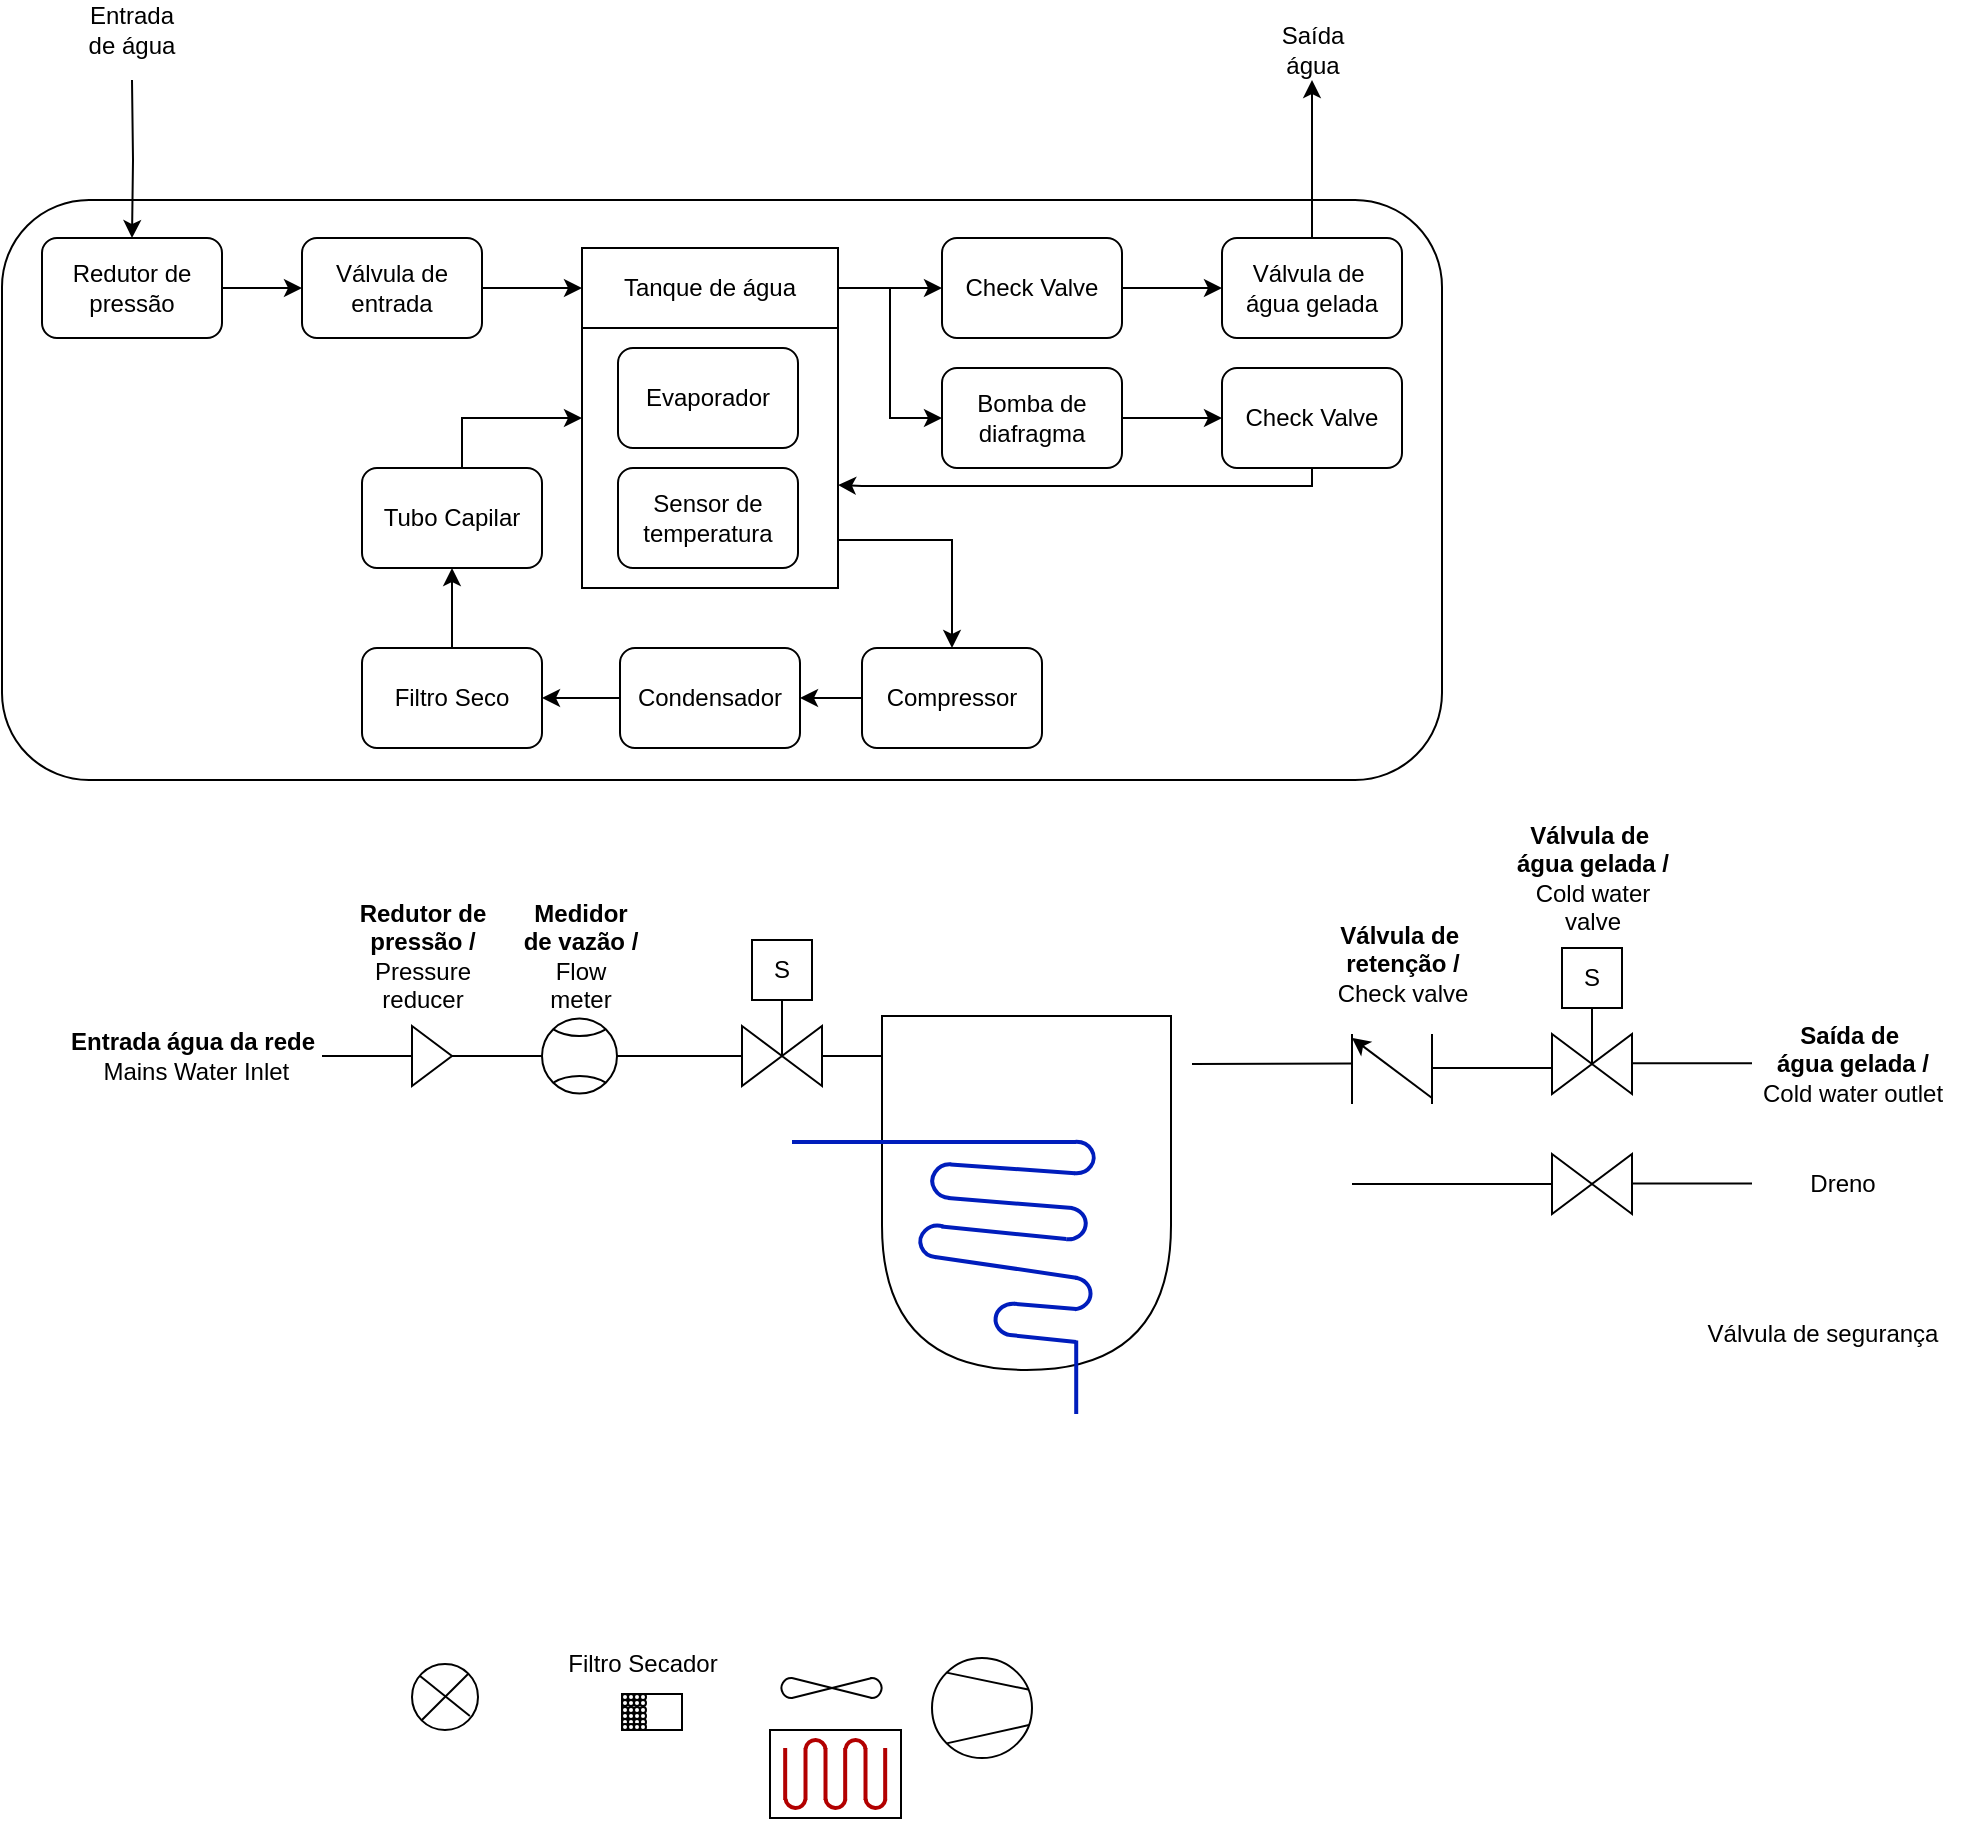 <mxfile version="24.7.17">
  <diagram name="Página-1" id="4iAVA3ac8XLfmWDoB-LY">
    <mxGraphModel dx="1323" dy="697" grid="1" gridSize="10" guides="1" tooltips="1" connect="1" arrows="1" fold="1" page="1" pageScale="1" pageWidth="1169" pageHeight="827" math="0" shadow="0">
      <root>
        <mxCell id="0" />
        <mxCell id="1" parent="0" />
        <mxCell id="1HiiKMjsXerNrMeJCwqZ-43" value="" style="rounded=1;whiteSpace=wrap;html=1;glass=0;" parent="1" vertex="1">
          <mxGeometry x="5" y="110" width="720" height="290" as="geometry" />
        </mxCell>
        <mxCell id="1HiiKMjsXerNrMeJCwqZ-25" value="" style="edgeStyle=orthogonalEdgeStyle;rounded=0;orthogonalLoop=1;jettySize=auto;html=1;" parent="1" target="1HiiKMjsXerNrMeJCwqZ-23" edge="1">
          <mxGeometry relative="1" as="geometry">
            <mxPoint x="70" y="50" as="sourcePoint" />
          </mxGeometry>
        </mxCell>
        <mxCell id="1HiiKMjsXerNrMeJCwqZ-13" value="" style="edgeStyle=orthogonalEdgeStyle;rounded=0;orthogonalLoop=1;jettySize=auto;html=1;" parent="1" source="1HiiKMjsXerNrMeJCwqZ-2" target="1HiiKMjsXerNrMeJCwqZ-3" edge="1">
          <mxGeometry relative="1" as="geometry" />
        </mxCell>
        <mxCell id="1HiiKMjsXerNrMeJCwqZ-2" value="Compressor" style="rounded=1;whiteSpace=wrap;html=1;" parent="1" vertex="1">
          <mxGeometry x="435" y="334" width="90" height="50" as="geometry" />
        </mxCell>
        <mxCell id="1HiiKMjsXerNrMeJCwqZ-12" value="" style="edgeStyle=orthogonalEdgeStyle;rounded=0;orthogonalLoop=1;jettySize=auto;html=1;" parent="1" source="1HiiKMjsXerNrMeJCwqZ-3" target="1HiiKMjsXerNrMeJCwqZ-4" edge="1">
          <mxGeometry relative="1" as="geometry" />
        </mxCell>
        <mxCell id="1HiiKMjsXerNrMeJCwqZ-3" value="Condensador" style="rounded=1;whiteSpace=wrap;html=1;" parent="1" vertex="1">
          <mxGeometry x="314" y="334" width="90" height="50" as="geometry" />
        </mxCell>
        <mxCell id="1HiiKMjsXerNrMeJCwqZ-11" value="" style="edgeStyle=orthogonalEdgeStyle;rounded=0;orthogonalLoop=1;jettySize=auto;html=1;" parent="1" source="1HiiKMjsXerNrMeJCwqZ-4" target="1HiiKMjsXerNrMeJCwqZ-5" edge="1">
          <mxGeometry relative="1" as="geometry" />
        </mxCell>
        <mxCell id="1HiiKMjsXerNrMeJCwqZ-4" value="Filtro Seco" style="rounded=1;whiteSpace=wrap;html=1;" parent="1" vertex="1">
          <mxGeometry x="185" y="334" width="90" height="50" as="geometry" />
        </mxCell>
        <mxCell id="1HiiKMjsXerNrMeJCwqZ-22" style="edgeStyle=orthogonalEdgeStyle;rounded=0;orthogonalLoop=1;jettySize=auto;html=1;entryX=0;entryY=0.5;entryDx=0;entryDy=0;" parent="1" source="1HiiKMjsXerNrMeJCwqZ-5" target="1HiiKMjsXerNrMeJCwqZ-14" edge="1">
          <mxGeometry relative="1" as="geometry">
            <Array as="points">
              <mxPoint x="235" y="219" />
            </Array>
          </mxGeometry>
        </mxCell>
        <mxCell id="1HiiKMjsXerNrMeJCwqZ-5" value="Tubo Capilar" style="rounded=1;whiteSpace=wrap;html=1;" parent="1" vertex="1">
          <mxGeometry x="185" y="244" width="90" height="50" as="geometry" />
        </mxCell>
        <mxCell id="1HiiKMjsXerNrMeJCwqZ-39" style="edgeStyle=orthogonalEdgeStyle;rounded=0;orthogonalLoop=1;jettySize=auto;html=1;entryX=1;entryY=0.75;entryDx=0;entryDy=0;exitX=0.5;exitY=1;exitDx=0;exitDy=0;" parent="1" source="1HiiKMjsXerNrMeJCwqZ-8" edge="1">
          <mxGeometry relative="1" as="geometry">
            <mxPoint x="423" y="252.5" as="targetPoint" />
            <mxPoint x="660" y="240" as="sourcePoint" />
            <Array as="points">
              <mxPoint x="660" y="253" />
              <mxPoint x="435" y="253" />
            </Array>
          </mxGeometry>
        </mxCell>
        <mxCell id="1HiiKMjsXerNrMeJCwqZ-8" value="Check Valve" style="rounded=1;whiteSpace=wrap;html=1;" parent="1" vertex="1">
          <mxGeometry x="615" y="194" width="90" height="50" as="geometry" />
        </mxCell>
        <mxCell id="1HiiKMjsXerNrMeJCwqZ-18" value="" style="group" parent="1" vertex="1" connectable="0">
          <mxGeometry x="295" y="134" width="128" height="170" as="geometry" />
        </mxCell>
        <mxCell id="1HiiKMjsXerNrMeJCwqZ-14" value="&lt;p&gt;&lt;/p&gt;&lt;p style=&quot;padding-right: 0px; margin-top: 12px;&quot;&gt;&lt;br&gt;&lt;/p&gt;&lt;p&gt;&lt;/p&gt;" style="rounded=0;whiteSpace=wrap;html=1;fillStyle=auto;gradientColor=none;fillColor=default;glass=0;" parent="1HiiKMjsXerNrMeJCwqZ-18" vertex="1">
          <mxGeometry width="128" height="170" as="geometry" />
        </mxCell>
        <mxCell id="1HiiKMjsXerNrMeJCwqZ-6" value="Evaporador" style="rounded=1;whiteSpace=wrap;html=1;" parent="1HiiKMjsXerNrMeJCwqZ-18" vertex="1">
          <mxGeometry x="18" y="50" width="90" height="50" as="geometry" />
        </mxCell>
        <mxCell id="1HiiKMjsXerNrMeJCwqZ-7" value="Sensor de temperatura" style="rounded=1;whiteSpace=wrap;html=1;" parent="1HiiKMjsXerNrMeJCwqZ-18" vertex="1">
          <mxGeometry x="18" y="110" width="90" height="50" as="geometry" />
        </mxCell>
        <mxCell id="1HiiKMjsXerNrMeJCwqZ-17" value="Tanque de água" style="rounded=0;whiteSpace=wrap;html=1;" parent="1HiiKMjsXerNrMeJCwqZ-18" vertex="1">
          <mxGeometry width="128" height="40" as="geometry" />
        </mxCell>
        <mxCell id="1HiiKMjsXerNrMeJCwqZ-26" value="" style="edgeStyle=orthogonalEdgeStyle;rounded=0;orthogonalLoop=1;jettySize=auto;html=1;" parent="1" source="1HiiKMjsXerNrMeJCwqZ-23" target="1HiiKMjsXerNrMeJCwqZ-24" edge="1">
          <mxGeometry relative="1" as="geometry" />
        </mxCell>
        <mxCell id="1HiiKMjsXerNrMeJCwqZ-23" value="Redutor de pressão" style="rounded=1;whiteSpace=wrap;html=1;" parent="1" vertex="1">
          <mxGeometry x="25" y="129" width="90" height="50" as="geometry" />
        </mxCell>
        <mxCell id="1HiiKMjsXerNrMeJCwqZ-30" style="edgeStyle=orthogonalEdgeStyle;rounded=0;orthogonalLoop=1;jettySize=auto;html=1;entryX=0;entryY=0.5;entryDx=0;entryDy=0;" parent="1" source="1HiiKMjsXerNrMeJCwqZ-24" target="1HiiKMjsXerNrMeJCwqZ-17" edge="1">
          <mxGeometry relative="1" as="geometry" />
        </mxCell>
        <mxCell id="1HiiKMjsXerNrMeJCwqZ-24" value="Válvula de entrada" style="rounded=1;whiteSpace=wrap;html=1;" parent="1" vertex="1">
          <mxGeometry x="155" y="129" width="90" height="50" as="geometry" />
        </mxCell>
        <mxCell id="1HiiKMjsXerNrMeJCwqZ-32" style="edgeStyle=orthogonalEdgeStyle;rounded=0;orthogonalLoop=1;jettySize=auto;html=1;entryX=0.5;entryY=0;entryDx=0;entryDy=0;" parent="1" source="1HiiKMjsXerNrMeJCwqZ-14" target="1HiiKMjsXerNrMeJCwqZ-2" edge="1">
          <mxGeometry relative="1" as="geometry">
            <Array as="points">
              <mxPoint x="480" y="280" />
            </Array>
          </mxGeometry>
        </mxCell>
        <mxCell id="1HiiKMjsXerNrMeJCwqZ-37" value="" style="edgeStyle=orthogonalEdgeStyle;rounded=0;orthogonalLoop=1;jettySize=auto;html=1;" parent="1" source="1HiiKMjsXerNrMeJCwqZ-33" target="1HiiKMjsXerNrMeJCwqZ-8" edge="1">
          <mxGeometry relative="1" as="geometry" />
        </mxCell>
        <mxCell id="1HiiKMjsXerNrMeJCwqZ-33" value="Bomba de diafragma" style="rounded=1;whiteSpace=wrap;html=1;" parent="1" vertex="1">
          <mxGeometry x="475" y="194" width="90" height="50" as="geometry" />
        </mxCell>
        <mxCell id="1HiiKMjsXerNrMeJCwqZ-46" value="" style="edgeStyle=orthogonalEdgeStyle;rounded=0;orthogonalLoop=1;jettySize=auto;html=1;" parent="1" source="1HiiKMjsXerNrMeJCwqZ-34" edge="1">
          <mxGeometry relative="1" as="geometry">
            <mxPoint x="660" y="50" as="targetPoint" />
          </mxGeometry>
        </mxCell>
        <mxCell id="1HiiKMjsXerNrMeJCwqZ-34" value="Válvula de&amp;nbsp; água gelada" style="rounded=1;whiteSpace=wrap;html=1;" parent="1" vertex="1">
          <mxGeometry x="615" y="129" width="90" height="50" as="geometry" />
        </mxCell>
        <mxCell id="1HiiKMjsXerNrMeJCwqZ-41" value="" style="edgeStyle=orthogonalEdgeStyle;rounded=0;orthogonalLoop=1;jettySize=auto;html=1;" parent="1" source="1HiiKMjsXerNrMeJCwqZ-35" target="1HiiKMjsXerNrMeJCwqZ-34" edge="1">
          <mxGeometry relative="1" as="geometry" />
        </mxCell>
        <mxCell id="1HiiKMjsXerNrMeJCwqZ-35" value="Check Valve" style="rounded=1;whiteSpace=wrap;html=1;" parent="1" vertex="1">
          <mxGeometry x="475" y="129" width="90" height="50" as="geometry" />
        </mxCell>
        <mxCell id="1HiiKMjsXerNrMeJCwqZ-36" style="edgeStyle=orthogonalEdgeStyle;rounded=0;orthogonalLoop=1;jettySize=auto;html=1;entryX=0;entryY=0.5;entryDx=0;entryDy=0;" parent="1" source="1HiiKMjsXerNrMeJCwqZ-17" target="1HiiKMjsXerNrMeJCwqZ-33" edge="1">
          <mxGeometry relative="1" as="geometry">
            <Array as="points" />
          </mxGeometry>
        </mxCell>
        <mxCell id="1HiiKMjsXerNrMeJCwqZ-40" style="edgeStyle=orthogonalEdgeStyle;rounded=0;orthogonalLoop=1;jettySize=auto;html=1;entryX=0;entryY=0.5;entryDx=0;entryDy=0;" parent="1" source="1HiiKMjsXerNrMeJCwqZ-17" target="1HiiKMjsXerNrMeJCwqZ-35" edge="1">
          <mxGeometry relative="1" as="geometry" />
        </mxCell>
        <mxCell id="1HiiKMjsXerNrMeJCwqZ-47" value="Entrada de água" style="text;html=1;align=center;verticalAlign=middle;whiteSpace=wrap;rounded=0;" parent="1" vertex="1">
          <mxGeometry x="40" y="10" width="60" height="30" as="geometry" />
        </mxCell>
        <mxCell id="1HiiKMjsXerNrMeJCwqZ-51" value="&lt;div style=&quot;&quot;&gt;&lt;span style=&quot;text-wrap: wrap; background-color: initial;&quot;&gt;Saída água&lt;/span&gt;&lt;/div&gt;" style="text;html=1;align=center;verticalAlign=middle;resizable=0;points=[];autosize=1;strokeColor=none;fillColor=none;" parent="1" vertex="1">
          <mxGeometry x="620" y="20" width="80" height="30" as="geometry" />
        </mxCell>
        <mxCell id="4zDB5PJ4PSmxcHb5Ms9o-1" value="" style="endArrow=none;html=1;rounded=0;entryX=0;entryY=0.5;entryDx=0;entryDy=0;" parent="1" target="4zDB5PJ4PSmxcHb5Ms9o-2" edge="1">
          <mxGeometry width="50" height="50" relative="1" as="geometry">
            <mxPoint x="165" y="538" as="sourcePoint" />
            <mxPoint x="235" y="538" as="targetPoint" />
          </mxGeometry>
        </mxCell>
        <mxCell id="4zDB5PJ4PSmxcHb5Ms9o-2" value="" style="triangle;whiteSpace=wrap;html=1;" parent="1" vertex="1">
          <mxGeometry x="210" y="523" width="20" height="30" as="geometry" />
        </mxCell>
        <mxCell id="4zDB5PJ4PSmxcHb5Ms9o-3" value="" style="endArrow=none;html=1;rounded=0;exitX=1;exitY=0.5;exitDx=0;exitDy=0;" parent="1" source="4zDB5PJ4PSmxcHb5Ms9o-2" target="4zDB5PJ4PSmxcHb5Ms9o-5" edge="1">
          <mxGeometry width="50" height="50" relative="1" as="geometry">
            <mxPoint x="375" y="618" as="sourcePoint" />
            <mxPoint x="405" y="538" as="targetPoint" />
          </mxGeometry>
        </mxCell>
        <mxCell id="4zDB5PJ4PSmxcHb5Ms9o-10" value="" style="endArrow=none;html=1;rounded=0;exitX=1;exitY=0.5;exitDx=0;exitDy=0;" parent="1" source="4zDB5PJ4PSmxcHb5Ms9o-5" edge="1">
          <mxGeometry width="50" height="50" relative="1" as="geometry">
            <mxPoint x="465" y="518" as="sourcePoint" />
            <mxPoint x="375" y="538" as="targetPoint" />
          </mxGeometry>
        </mxCell>
        <mxCell id="4zDB5PJ4PSmxcHb5Ms9o-14" value="S" style="rounded=0;whiteSpace=wrap;html=1;" parent="1" vertex="1">
          <mxGeometry x="380" y="480" width="30" height="30" as="geometry" />
        </mxCell>
        <mxCell id="4zDB5PJ4PSmxcHb5Ms9o-15" style="edgeStyle=orthogonalEdgeStyle;rounded=0;orthogonalLoop=1;jettySize=auto;html=1;endArrow=none;endFill=0;entryX=0.5;entryY=1;entryDx=0;entryDy=0;exitX=1;exitY=0.5;exitDx=0;exitDy=0;" parent="1" source="4zDB5PJ4PSmxcHb5Ms9o-19" target="4zDB5PJ4PSmxcHb5Ms9o-14" edge="1">
          <mxGeometry relative="1" as="geometry">
            <mxPoint x="395" y="518" as="sourcePoint" />
            <mxPoint x="534" y="509" as="targetPoint" />
            <Array as="points">
              <mxPoint x="395" y="528" />
              <mxPoint x="395" y="528" />
            </Array>
          </mxGeometry>
        </mxCell>
        <mxCell id="4zDB5PJ4PSmxcHb5Ms9o-18" value="" style="triangle;whiteSpace=wrap;html=1;" parent="1" vertex="1">
          <mxGeometry x="375" y="523" width="20" height="30" as="geometry" />
        </mxCell>
        <mxCell id="4zDB5PJ4PSmxcHb5Ms9o-19" value="" style="triangle;whiteSpace=wrap;html=1;rotation=-180;" parent="1" vertex="1">
          <mxGeometry x="395" y="523" width="20" height="30" as="geometry" />
        </mxCell>
        <mxCell id="4zDB5PJ4PSmxcHb5Ms9o-20" value="" style="group" parent="1" vertex="1" connectable="0">
          <mxGeometry x="275" y="508" width="37.5" height="60" as="geometry" />
        </mxCell>
        <mxCell id="4zDB5PJ4PSmxcHb5Ms9o-5" value="" style="ellipse;whiteSpace=wrap;html=1;aspect=fixed;" parent="4zDB5PJ4PSmxcHb5Ms9o-20" vertex="1">
          <mxGeometry y="11.25" width="37.5" height="37.5" as="geometry" />
        </mxCell>
        <mxCell id="4zDB5PJ4PSmxcHb5Ms9o-16" value="" style="verticalLabelPosition=bottom;verticalAlign=top;html=1;shape=mxgraph.basic.arc;startAngle=0.369;endAngle=0.634;rotation=-180;" parent="4zDB5PJ4PSmxcHb5Ms9o-20" vertex="1">
          <mxGeometry x="1.25" y="40" width="35" height="20" as="geometry" />
        </mxCell>
        <mxCell id="4zDB5PJ4PSmxcHb5Ms9o-17" value="" style="verticalLabelPosition=bottom;verticalAlign=top;html=1;shape=mxgraph.basic.arc;startAngle=0.369;endAngle=0.634;rotation=0;" parent="4zDB5PJ4PSmxcHb5Ms9o-20" vertex="1">
          <mxGeometry x="1.25" width="35" height="20" as="geometry" />
        </mxCell>
        <mxCell id="4zDB5PJ4PSmxcHb5Ms9o-21" value="" style="endArrow=none;html=1;rounded=0;exitX=0;exitY=0.5;exitDx=0;exitDy=0;" parent="1" source="4zDB5PJ4PSmxcHb5Ms9o-19" edge="1">
          <mxGeometry width="50" height="50" relative="1" as="geometry">
            <mxPoint x="445" y="528" as="sourcePoint" />
            <mxPoint x="445" y="538" as="targetPoint" />
          </mxGeometry>
        </mxCell>
        <mxCell id="4zDB5PJ4PSmxcHb5Ms9o-23" value="" style="endArrow=none;html=1;rounded=0;" parent="1" edge="1">
          <mxGeometry width="50" height="50" relative="1" as="geometry">
            <mxPoint x="720" y="544" as="sourcePoint" />
            <mxPoint x="780" y="544" as="targetPoint" />
          </mxGeometry>
        </mxCell>
        <mxCell id="4zDB5PJ4PSmxcHb5Ms9o-26" value="Válvula de segurança" style="text;html=1;align=center;verticalAlign=middle;resizable=0;points=[];autosize=1;strokeColor=none;fillColor=none;" parent="1" vertex="1">
          <mxGeometry x="845" y="662" width="140" height="30" as="geometry" />
        </mxCell>
        <mxCell id="4zDB5PJ4PSmxcHb5Ms9o-27" value="S" style="rounded=0;whiteSpace=wrap;html=1;" parent="1" vertex="1">
          <mxGeometry x="785" y="484" width="30" height="30" as="geometry" />
        </mxCell>
        <mxCell id="4zDB5PJ4PSmxcHb5Ms9o-28" style="edgeStyle=orthogonalEdgeStyle;rounded=0;orthogonalLoop=1;jettySize=auto;html=1;endArrow=none;endFill=0;entryX=0.5;entryY=1;entryDx=0;entryDy=0;exitX=1;exitY=0.5;exitDx=0;exitDy=0;" parent="1" source="4zDB5PJ4PSmxcHb5Ms9o-30" target="4zDB5PJ4PSmxcHb5Ms9o-27" edge="1">
          <mxGeometry relative="1" as="geometry">
            <mxPoint x="800" y="522" as="sourcePoint" />
            <mxPoint x="939" y="513" as="targetPoint" />
            <Array as="points">
              <mxPoint x="800" y="532" />
              <mxPoint x="800" y="532" />
            </Array>
          </mxGeometry>
        </mxCell>
        <mxCell id="4zDB5PJ4PSmxcHb5Ms9o-29" value="" style="triangle;whiteSpace=wrap;html=1;" parent="1" vertex="1">
          <mxGeometry x="780" y="527" width="20" height="30" as="geometry" />
        </mxCell>
        <mxCell id="4zDB5PJ4PSmxcHb5Ms9o-30" value="" style="triangle;whiteSpace=wrap;html=1;rotation=-180;" parent="1" vertex="1">
          <mxGeometry x="800" y="527" width="20" height="30" as="geometry" />
        </mxCell>
        <mxCell id="4zDB5PJ4PSmxcHb5Ms9o-32" value="" style="endArrow=none;html=1;rounded=0;" parent="1" edge="1">
          <mxGeometry width="50" height="50" relative="1" as="geometry">
            <mxPoint x="720" y="562" as="sourcePoint" />
            <mxPoint x="720" y="527" as="targetPoint" />
          </mxGeometry>
        </mxCell>
        <mxCell id="4zDB5PJ4PSmxcHb5Ms9o-33" value="" style="endArrow=none;html=1;rounded=0;" parent="1" edge="1">
          <mxGeometry width="50" height="50" relative="1" as="geometry">
            <mxPoint x="680" y="562" as="sourcePoint" />
            <mxPoint x="680" y="527" as="targetPoint" />
          </mxGeometry>
        </mxCell>
        <mxCell id="4zDB5PJ4PSmxcHb5Ms9o-34" value="" style="endArrow=classic;html=1;rounded=0;" parent="1" edge="1">
          <mxGeometry width="50" height="50" relative="1" as="geometry">
            <mxPoint x="720" y="559" as="sourcePoint" />
            <mxPoint x="680" y="529" as="targetPoint" />
          </mxGeometry>
        </mxCell>
        <mxCell id="4zDB5PJ4PSmxcHb5Ms9o-35" value="" style="endArrow=none;html=1;rounded=0;" parent="1" edge="1">
          <mxGeometry width="50" height="50" relative="1" as="geometry">
            <mxPoint x="600" y="542" as="sourcePoint" />
            <mxPoint x="680" y="541.79" as="targetPoint" />
          </mxGeometry>
        </mxCell>
        <mxCell id="4zDB5PJ4PSmxcHb5Ms9o-36" value="&lt;b&gt;Saída de&amp;nbsp;&lt;br&gt;&lt;/b&gt;&lt;b&gt;água gelada /&lt;br&gt;&lt;/b&gt;Cold water outlet" style="text;html=1;align=center;verticalAlign=middle;resizable=0;points=[];autosize=1;strokeColor=none;fillColor=none;" parent="1" vertex="1">
          <mxGeometry x="875" y="512" width="110" height="60" as="geometry" />
        </mxCell>
        <mxCell id="4zDB5PJ4PSmxcHb5Ms9o-37" value="" style="endArrow=none;html=1;rounded=0;entryX=0;entryY=0.5;entryDx=0;entryDy=0;" parent="1" target="4zDB5PJ4PSmxcHb5Ms9o-47" edge="1">
          <mxGeometry width="50" height="50" relative="1" as="geometry">
            <mxPoint x="680" y="602" as="sourcePoint" />
            <mxPoint x="730" y="602" as="targetPoint" />
          </mxGeometry>
        </mxCell>
        <mxCell id="4zDB5PJ4PSmxcHb5Ms9o-47" value="" style="triangle;whiteSpace=wrap;html=1;" parent="1" vertex="1">
          <mxGeometry x="780" y="587" width="20" height="30" as="geometry" />
        </mxCell>
        <mxCell id="4zDB5PJ4PSmxcHb5Ms9o-48" value="" style="triangle;whiteSpace=wrap;html=1;rotation=-180;" parent="1" vertex="1">
          <mxGeometry x="800" y="587" width="20" height="30" as="geometry" />
        </mxCell>
        <mxCell id="4zDB5PJ4PSmxcHb5Ms9o-49" value="Dreno" style="text;html=1;align=center;verticalAlign=middle;resizable=0;points=[];autosize=1;strokeColor=none;fillColor=none;" parent="1" vertex="1">
          <mxGeometry x="895" y="587" width="60" height="30" as="geometry" />
        </mxCell>
        <mxCell id="4zDB5PJ4PSmxcHb5Ms9o-50" value="" style="endArrow=none;html=1;rounded=0;" parent="1" edge="1">
          <mxGeometry width="50" height="50" relative="1" as="geometry">
            <mxPoint x="820" y="601.8" as="sourcePoint" />
            <mxPoint x="880" y="601.8" as="targetPoint" />
          </mxGeometry>
        </mxCell>
        <mxCell id="4zDB5PJ4PSmxcHb5Ms9o-52" value="&lt;b&gt;Entrada água da rede&lt;br&gt;&lt;/b&gt;&amp;nbsp;Mains Water Inlet" style="text;html=1;align=center;verticalAlign=middle;resizable=0;points=[];autosize=1;strokeColor=none;fillColor=none;" parent="1" vertex="1">
          <mxGeometry x="25" y="518" width="150" height="40" as="geometry" />
        </mxCell>
        <mxCell id="4zDB5PJ4PSmxcHb5Ms9o-61" value="" style="group" parent="1" vertex="1" connectable="0">
          <mxGeometry x="470" y="839" width="50" height="50" as="geometry" />
        </mxCell>
        <mxCell id="4zDB5PJ4PSmxcHb5Ms9o-53" value="" style="ellipse;whiteSpace=wrap;html=1;aspect=fixed;" parent="4zDB5PJ4PSmxcHb5Ms9o-61" vertex="1">
          <mxGeometry width="50" height="50" as="geometry" />
        </mxCell>
        <mxCell id="4zDB5PJ4PSmxcHb5Ms9o-59" value="" style="endArrow=none;html=1;rounded=0;exitX=0;exitY=1;exitDx=0;exitDy=0;entryX=0.969;entryY=0.671;entryDx=0;entryDy=0;entryPerimeter=0;" parent="4zDB5PJ4PSmxcHb5Ms9o-61" source="4zDB5PJ4PSmxcHb5Ms9o-53" target="4zDB5PJ4PSmxcHb5Ms9o-53" edge="1">
          <mxGeometry width="50" height="50" relative="1" as="geometry">
            <mxPoint x="-20" y="50" as="sourcePoint" />
            <mxPoint x="30" as="targetPoint" />
          </mxGeometry>
        </mxCell>
        <mxCell id="4zDB5PJ4PSmxcHb5Ms9o-60" value="" style="endArrow=none;html=1;rounded=0;exitX=0;exitY=0;exitDx=0;exitDy=0;entryX=0.962;entryY=0.316;entryDx=0;entryDy=0;entryPerimeter=0;" parent="4zDB5PJ4PSmxcHb5Ms9o-61" source="4zDB5PJ4PSmxcHb5Ms9o-53" target="4zDB5PJ4PSmxcHb5Ms9o-53" edge="1">
          <mxGeometry width="50" height="50" relative="1" as="geometry">
            <mxPoint x="-20" y="50" as="sourcePoint" />
            <mxPoint x="30" as="targetPoint" />
          </mxGeometry>
        </mxCell>
        <mxCell id="4zDB5PJ4PSmxcHb5Ms9o-62" value="" style="rounded=0;whiteSpace=wrap;html=1;" parent="1" vertex="1">
          <mxGeometry x="389" y="875" width="65.5" height="44" as="geometry" />
        </mxCell>
        <mxCell id="4zDB5PJ4PSmxcHb5Ms9o-79" value="" style="verticalLabelPosition=bottom;verticalAlign=top;html=1;shape=mxgraph.basic.arc;startAngle=0.774;endAngle=0.235;rotation=-180;strokeWidth=2;fillColor=#e51400;fontColor=#ffffff;strokeColor=#B20000;" parent="1" vertex="1">
          <mxGeometry x="416.75" y="904" width="10" height="10" as="geometry" />
        </mxCell>
        <mxCell id="4zDB5PJ4PSmxcHb5Ms9o-66" value="" style="endArrow=none;html=1;rounded=0;strokeWidth=2;fillColor=#e51400;strokeColor=#B20000;" parent="1" edge="1">
          <mxGeometry width="50" height="50" relative="1" as="geometry">
            <mxPoint x="416.75" y="910" as="sourcePoint" />
            <mxPoint x="416.75" y="884" as="targetPoint" />
          </mxGeometry>
        </mxCell>
        <mxCell id="4zDB5PJ4PSmxcHb5Ms9o-67" value="" style="verticalLabelPosition=bottom;verticalAlign=top;html=1;shape=mxgraph.basic.arc;startAngle=0.774;endAngle=0.235;container=0;strokeWidth=2;fillColor=#e51400;fontColor=#ffffff;strokeColor=#B20000;" parent="1" vertex="1">
          <mxGeometry x="406.75" y="880" width="10" height="10" as="geometry" />
        </mxCell>
        <mxCell id="4zDB5PJ4PSmxcHb5Ms9o-80" value="" style="endArrow=none;html=1;rounded=0;strokeWidth=2;fillColor=#e51400;strokeColor=#B20000;" parent="1" edge="1">
          <mxGeometry width="50" height="50" relative="1" as="geometry">
            <mxPoint x="426.59" y="910" as="sourcePoint" />
            <mxPoint x="426.59" y="884" as="targetPoint" />
          </mxGeometry>
        </mxCell>
        <mxCell id="4zDB5PJ4PSmxcHb5Ms9o-82" value="" style="verticalLabelPosition=bottom;verticalAlign=top;html=1;shape=mxgraph.basic.arc;startAngle=0.774;endAngle=0.235;rotation=-180;strokeWidth=2;fillColor=#e51400;fontColor=#ffffff;strokeColor=#B20000;" parent="1" vertex="1">
          <mxGeometry x="436.75" y="904" width="10" height="10" as="geometry" />
        </mxCell>
        <mxCell id="4zDB5PJ4PSmxcHb5Ms9o-83" value="" style="endArrow=none;html=1;rounded=0;strokeWidth=2;fillColor=#e51400;strokeColor=#B20000;" parent="1" edge="1">
          <mxGeometry width="50" height="50" relative="1" as="geometry">
            <mxPoint x="436.75" y="910" as="sourcePoint" />
            <mxPoint x="436.75" y="884" as="targetPoint" />
          </mxGeometry>
        </mxCell>
        <mxCell id="4zDB5PJ4PSmxcHb5Ms9o-84" value="" style="verticalLabelPosition=bottom;verticalAlign=top;html=1;shape=mxgraph.basic.arc;startAngle=0.774;endAngle=0.235;container=0;strokeWidth=2;fillColor=#e51400;fontColor=#ffffff;strokeColor=#B20000;" parent="1" vertex="1">
          <mxGeometry x="426.75" y="880" width="10" height="10" as="geometry" />
        </mxCell>
        <mxCell id="4zDB5PJ4PSmxcHb5Ms9o-85" value="" style="endArrow=none;html=1;rounded=0;strokeWidth=2;fillColor=#e51400;strokeColor=#B20000;" parent="1" edge="1">
          <mxGeometry width="50" height="50" relative="1" as="geometry">
            <mxPoint x="446.59" y="910" as="sourcePoint" />
            <mxPoint x="446.59" y="884" as="targetPoint" />
          </mxGeometry>
        </mxCell>
        <mxCell id="4zDB5PJ4PSmxcHb5Ms9o-86" value="" style="verticalLabelPosition=bottom;verticalAlign=top;html=1;shape=mxgraph.basic.arc;startAngle=0.774;endAngle=0.235;rotation=-180;strokeWidth=2;fillColor=#e51400;fontColor=#ffffff;strokeColor=#B20000;" parent="1" vertex="1">
          <mxGeometry x="396.75" y="904" width="10" height="10" as="geometry" />
        </mxCell>
        <mxCell id="4zDB5PJ4PSmxcHb5Ms9o-87" value="" style="endArrow=none;html=1;rounded=0;strokeWidth=2;fillColor=#e51400;strokeColor=#B20000;" parent="1" edge="1">
          <mxGeometry width="50" height="50" relative="1" as="geometry">
            <mxPoint x="396.59" y="910" as="sourcePoint" />
            <mxPoint x="396.59" y="884" as="targetPoint" />
          </mxGeometry>
        </mxCell>
        <mxCell id="4zDB5PJ4PSmxcHb5Ms9o-88" value="" style="endArrow=none;html=1;rounded=0;strokeWidth=2;fillColor=#e51400;strokeColor=#B20000;" parent="1" edge="1">
          <mxGeometry width="50" height="50" relative="1" as="geometry">
            <mxPoint x="406.75" y="910" as="sourcePoint" />
            <mxPoint x="406.75" y="884" as="targetPoint" />
          </mxGeometry>
        </mxCell>
        <mxCell id="4zDB5PJ4PSmxcHb5Ms9o-89" value="" style="rounded=0;whiteSpace=wrap;html=1;" parent="1" vertex="1">
          <mxGeometry x="315" y="857" width="30" height="18" as="geometry" />
        </mxCell>
        <mxCell id="4zDB5PJ4PSmxcHb5Ms9o-133" value="" style="group" parent="1" vertex="1" connectable="0">
          <mxGeometry x="315" y="857" width="12" height="18" as="geometry" />
        </mxCell>
        <mxCell id="4zDB5PJ4PSmxcHb5Ms9o-110" value="" style="ellipse;whiteSpace=wrap;html=1;aspect=fixed;container=0;" parent="4zDB5PJ4PSmxcHb5Ms9o-133" vertex="1">
          <mxGeometry x="3" y="12.5" width="3" height="3" as="geometry" />
        </mxCell>
        <mxCell id="4zDB5PJ4PSmxcHb5Ms9o-116" style="edgeStyle=orthogonalEdgeStyle;rounded=0;orthogonalLoop=1;jettySize=auto;html=1;exitX=0;exitY=1;exitDx=0;exitDy=0;" parent="4zDB5PJ4PSmxcHb5Ms9o-133" source="4zDB5PJ4PSmxcHb5Ms9o-111" edge="1">
          <mxGeometry relative="1" as="geometry">
            <mxPoint x="3.426" y="2.504" as="targetPoint" />
          </mxGeometry>
        </mxCell>
        <mxCell id="4zDB5PJ4PSmxcHb5Ms9o-111" value="" style="ellipse;whiteSpace=wrap;html=1;aspect=fixed;container=0;" parent="4zDB5PJ4PSmxcHb5Ms9o-133" vertex="1">
          <mxGeometry x="3" width="3" height="3" as="geometry" />
        </mxCell>
        <mxCell id="4zDB5PJ4PSmxcHb5Ms9o-112" value="" style="ellipse;whiteSpace=wrap;html=1;aspect=fixed;container=0;" parent="4zDB5PJ4PSmxcHb5Ms9o-133" vertex="1">
          <mxGeometry x="3" y="3" width="3" height="3" as="geometry" />
        </mxCell>
        <mxCell id="4zDB5PJ4PSmxcHb5Ms9o-113" value="" style="ellipse;whiteSpace=wrap;html=1;aspect=fixed;container=0;" parent="4zDB5PJ4PSmxcHb5Ms9o-133" vertex="1">
          <mxGeometry x="3" y="6.5" width="3" height="3" as="geometry" />
        </mxCell>
        <mxCell id="4zDB5PJ4PSmxcHb5Ms9o-114" value="" style="ellipse;whiteSpace=wrap;html=1;aspect=fixed;container=0;" parent="4zDB5PJ4PSmxcHb5Ms9o-133" vertex="1">
          <mxGeometry x="3" y="9.5" width="3" height="3" as="geometry" />
        </mxCell>
        <mxCell id="4zDB5PJ4PSmxcHb5Ms9o-115" value="" style="ellipse;whiteSpace=wrap;html=1;aspect=fixed;container=0;" parent="4zDB5PJ4PSmxcHb5Ms9o-133" vertex="1">
          <mxGeometry x="3" y="15" width="3" height="3" as="geometry" />
        </mxCell>
        <mxCell id="4zDB5PJ4PSmxcHb5Ms9o-118" value="" style="ellipse;whiteSpace=wrap;html=1;aspect=fixed;container=0;" parent="4zDB5PJ4PSmxcHb5Ms9o-133" vertex="1">
          <mxGeometry x="6" y="12.5" width="3" height="3" as="geometry" />
        </mxCell>
        <mxCell id="4zDB5PJ4PSmxcHb5Ms9o-119" value="" style="ellipse;whiteSpace=wrap;html=1;aspect=fixed;container=0;" parent="4zDB5PJ4PSmxcHb5Ms9o-133" vertex="1">
          <mxGeometry x="6" width="3" height="3" as="geometry" />
        </mxCell>
        <mxCell id="4zDB5PJ4PSmxcHb5Ms9o-120" value="" style="ellipse;whiteSpace=wrap;html=1;aspect=fixed;container=0;" parent="4zDB5PJ4PSmxcHb5Ms9o-133" vertex="1">
          <mxGeometry x="6" y="3" width="3" height="3" as="geometry" />
        </mxCell>
        <mxCell id="4zDB5PJ4PSmxcHb5Ms9o-121" value="" style="ellipse;whiteSpace=wrap;html=1;aspect=fixed;container=0;" parent="4zDB5PJ4PSmxcHb5Ms9o-133" vertex="1">
          <mxGeometry x="6" y="6.5" width="3" height="3" as="geometry" />
        </mxCell>
        <mxCell id="4zDB5PJ4PSmxcHb5Ms9o-122" value="" style="ellipse;whiteSpace=wrap;html=1;aspect=fixed;container=0;" parent="4zDB5PJ4PSmxcHb5Ms9o-133" vertex="1">
          <mxGeometry x="6" y="9.5" width="3" height="3" as="geometry" />
        </mxCell>
        <mxCell id="4zDB5PJ4PSmxcHb5Ms9o-123" value="" style="ellipse;whiteSpace=wrap;html=1;aspect=fixed;container=0;" parent="4zDB5PJ4PSmxcHb5Ms9o-133" vertex="1">
          <mxGeometry x="6" y="15" width="3" height="3" as="geometry" />
        </mxCell>
        <mxCell id="4zDB5PJ4PSmxcHb5Ms9o-125" value="" style="ellipse;whiteSpace=wrap;html=1;aspect=fixed;container=0;" parent="4zDB5PJ4PSmxcHb5Ms9o-133" vertex="1">
          <mxGeometry x="9" y="12.5" width="3" height="3" as="geometry" />
        </mxCell>
        <mxCell id="4zDB5PJ4PSmxcHb5Ms9o-126" style="edgeStyle=orthogonalEdgeStyle;rounded=0;orthogonalLoop=1;jettySize=auto;html=1;exitX=0;exitY=1;exitDx=0;exitDy=0;" parent="4zDB5PJ4PSmxcHb5Ms9o-133" source="4zDB5PJ4PSmxcHb5Ms9o-127" edge="1">
          <mxGeometry relative="1" as="geometry">
            <mxPoint x="9.426" y="2.504" as="targetPoint" />
          </mxGeometry>
        </mxCell>
        <mxCell id="4zDB5PJ4PSmxcHb5Ms9o-127" value="" style="ellipse;whiteSpace=wrap;html=1;aspect=fixed;container=0;" parent="4zDB5PJ4PSmxcHb5Ms9o-133" vertex="1">
          <mxGeometry x="9" width="3" height="3" as="geometry" />
        </mxCell>
        <mxCell id="4zDB5PJ4PSmxcHb5Ms9o-128" value="" style="ellipse;whiteSpace=wrap;html=1;aspect=fixed;container=0;" parent="4zDB5PJ4PSmxcHb5Ms9o-133" vertex="1">
          <mxGeometry x="9" y="3" width="3" height="3" as="geometry" />
        </mxCell>
        <mxCell id="4zDB5PJ4PSmxcHb5Ms9o-129" value="" style="ellipse;whiteSpace=wrap;html=1;aspect=fixed;container=0;" parent="4zDB5PJ4PSmxcHb5Ms9o-133" vertex="1">
          <mxGeometry x="9" y="6.5" width="3" height="3" as="geometry" />
        </mxCell>
        <mxCell id="4zDB5PJ4PSmxcHb5Ms9o-130" value="" style="ellipse;whiteSpace=wrap;html=1;aspect=fixed;container=0;" parent="4zDB5PJ4PSmxcHb5Ms9o-133" vertex="1">
          <mxGeometry x="9" y="9.5" width="3" height="3" as="geometry" />
        </mxCell>
        <mxCell id="4zDB5PJ4PSmxcHb5Ms9o-131" value="" style="ellipse;whiteSpace=wrap;html=1;aspect=fixed;container=0;" parent="4zDB5PJ4PSmxcHb5Ms9o-133" vertex="1">
          <mxGeometry x="9" y="15" width="3" height="3" as="geometry" />
        </mxCell>
        <mxCell id="4zDB5PJ4PSmxcHb5Ms9o-90" value="" style="ellipse;whiteSpace=wrap;html=1;aspect=fixed;container=0;" parent="4zDB5PJ4PSmxcHb5Ms9o-133" vertex="1">
          <mxGeometry y="12.5" width="3" height="3" as="geometry" />
        </mxCell>
        <mxCell id="4zDB5PJ4PSmxcHb5Ms9o-91" value="" style="ellipse;whiteSpace=wrap;html=1;aspect=fixed;container=0;" parent="4zDB5PJ4PSmxcHb5Ms9o-133" vertex="1">
          <mxGeometry width="3" height="3" as="geometry" />
        </mxCell>
        <mxCell id="4zDB5PJ4PSmxcHb5Ms9o-92" value="" style="ellipse;whiteSpace=wrap;html=1;aspect=fixed;container=0;" parent="4zDB5PJ4PSmxcHb5Ms9o-133" vertex="1">
          <mxGeometry y="3" width="3" height="3" as="geometry" />
        </mxCell>
        <mxCell id="4zDB5PJ4PSmxcHb5Ms9o-93" value="" style="ellipse;whiteSpace=wrap;html=1;aspect=fixed;container=0;" parent="4zDB5PJ4PSmxcHb5Ms9o-133" vertex="1">
          <mxGeometry y="6.5" width="3" height="3" as="geometry" />
        </mxCell>
        <mxCell id="4zDB5PJ4PSmxcHb5Ms9o-94" value="" style="ellipse;whiteSpace=wrap;html=1;aspect=fixed;container=0;" parent="4zDB5PJ4PSmxcHb5Ms9o-133" vertex="1">
          <mxGeometry y="9.5" width="3" height="3" as="geometry" />
        </mxCell>
        <mxCell id="4zDB5PJ4PSmxcHb5Ms9o-95" value="" style="ellipse;whiteSpace=wrap;html=1;aspect=fixed;container=0;" parent="4zDB5PJ4PSmxcHb5Ms9o-133" vertex="1">
          <mxGeometry y="15" width="3" height="3" as="geometry" />
        </mxCell>
        <mxCell id="4zDB5PJ4PSmxcHb5Ms9o-134" value="Filtro Secador" style="text;html=1;align=center;verticalAlign=middle;resizable=0;points=[];autosize=1;strokeColor=none;fillColor=none;" parent="1" vertex="1">
          <mxGeometry x="275" y="827" width="100" height="30" as="geometry" />
        </mxCell>
        <mxCell id="4zDB5PJ4PSmxcHb5Ms9o-135" value="" style="ellipse;whiteSpace=wrap;html=1;aspect=fixed;" parent="1" vertex="1">
          <mxGeometry x="210" y="842" width="33" height="33" as="geometry" />
        </mxCell>
        <mxCell id="4zDB5PJ4PSmxcHb5Ms9o-136" value="" style="endArrow=none;html=1;rounded=0;entryX=1;entryY=0;entryDx=0;entryDy=0;exitX=0;exitY=1;exitDx=0;exitDy=0;" parent="1" source="4zDB5PJ4PSmxcHb5Ms9o-135" target="4zDB5PJ4PSmxcHb5Ms9o-135" edge="1">
          <mxGeometry width="50" height="50" relative="1" as="geometry">
            <mxPoint x="230" y="839" as="sourcePoint" />
            <mxPoint x="280" y="789" as="targetPoint" />
          </mxGeometry>
        </mxCell>
        <mxCell id="4zDB5PJ4PSmxcHb5Ms9o-137" value="" style="endArrow=none;html=1;rounded=0;exitX=0.098;exitY=0.246;exitDx=0;exitDy=0;exitPerimeter=0;entryX=1;entryY=1;entryDx=0;entryDy=0;" parent="1" edge="1">
          <mxGeometry width="50" height="50" relative="1" as="geometry">
            <mxPoint x="214.004" y="847.998" as="sourcePoint" />
            <mxPoint x="238.937" y="868.047" as="targetPoint" />
          </mxGeometry>
        </mxCell>
        <mxCell id="HVo-WMJMqaYVTNI-eBQO-3" value="" style="shape=delay;whiteSpace=wrap;html=1;rotation=90;" vertex="1" parent="1">
          <mxGeometry x="428.75" y="534.25" width="177" height="144.5" as="geometry" />
        </mxCell>
        <mxCell id="HVo-WMJMqaYVTNI-eBQO-55" value="" style="group" vertex="1" connectable="0" parent="1">
          <mxGeometry x="394.75" y="849" width="50" height="10" as="geometry" />
        </mxCell>
        <mxCell id="HVo-WMJMqaYVTNI-eBQO-49" value="" style="verticalLabelPosition=bottom;verticalAlign=top;html=1;shape=mxgraph.basic.arc;startAngle=0.481;endAngle=0.014;" vertex="1" parent="HVo-WMJMqaYVTNI-eBQO-55">
          <mxGeometry width="10" height="10" as="geometry" />
        </mxCell>
        <mxCell id="HVo-WMJMqaYVTNI-eBQO-52" value="" style="endArrow=none;html=1;rounded=0;" edge="1" parent="HVo-WMJMqaYVTNI-eBQO-55">
          <mxGeometry width="50" height="50" relative="1" as="geometry">
            <mxPoint x="5.25" as="sourcePoint" />
            <mxPoint x="45.25" y="10" as="targetPoint" />
          </mxGeometry>
        </mxCell>
        <mxCell id="HVo-WMJMqaYVTNI-eBQO-53" value="" style="endArrow=none;html=1;rounded=0;" edge="1" parent="HVo-WMJMqaYVTNI-eBQO-55">
          <mxGeometry width="50" height="50" relative="1" as="geometry">
            <mxPoint x="5.25" y="10" as="sourcePoint" />
            <mxPoint x="45.25" as="targetPoint" />
          </mxGeometry>
        </mxCell>
        <mxCell id="HVo-WMJMqaYVTNI-eBQO-54" value="" style="verticalLabelPosition=bottom;verticalAlign=top;html=1;shape=mxgraph.basic.arc;startAngle=0.481;endAngle=0.014;rotation=-180;" vertex="1" parent="HVo-WMJMqaYVTNI-eBQO-55">
          <mxGeometry x="40" width="10" height="10" as="geometry" />
        </mxCell>
        <mxCell id="HVo-WMJMqaYVTNI-eBQO-57" value="&lt;b&gt;Redutor de &lt;br&gt;pressão /&lt;br&gt;&lt;/b&gt;Pressure &lt;br&gt;reducer" style="text;html=1;align=center;verticalAlign=middle;resizable=0;points=[];autosize=1;strokeColor=none;fillColor=none;" vertex="1" parent="1">
          <mxGeometry x="170" y="453" width="90" height="70" as="geometry" />
        </mxCell>
        <mxCell id="HVo-WMJMqaYVTNI-eBQO-58" value="&lt;b&gt;Medidor &lt;br&gt;de vazão&lt;/b&gt;&lt;b&gt;&amp;nbsp;/&lt;/b&gt;&lt;br&gt;Flow &lt;br&gt;meter" style="text;html=1;align=center;verticalAlign=middle;resizable=0;points=[];autosize=1;strokeColor=none;fillColor=none;" vertex="1" parent="1">
          <mxGeometry x="253.75" y="453" width="80" height="70" as="geometry" />
        </mxCell>
        <mxCell id="HVo-WMJMqaYVTNI-eBQO-59" value="&lt;b&gt;Válvula de&amp;nbsp;&lt;br&gt;&lt;/b&gt;&lt;b&gt;retenção /&lt;/b&gt;&lt;br&gt;Check valve" style="text;html=1;align=center;verticalAlign=middle;resizable=0;points=[];autosize=1;strokeColor=none;fillColor=none;" vertex="1" parent="1">
          <mxGeometry x="660" y="462" width="90" height="60" as="geometry" />
        </mxCell>
        <mxCell id="HVo-WMJMqaYVTNI-eBQO-61" value="&lt;b&gt;Válvula de&amp;nbsp;&lt;br&gt;&lt;/b&gt;&lt;b&gt;água gelada /&lt;/b&gt;&lt;br&gt;Cold water &lt;br&gt;valve" style="text;html=1;align=center;verticalAlign=middle;resizable=0;points=[];autosize=1;strokeColor=none;fillColor=none;" vertex="1" parent="1">
          <mxGeometry x="750" y="414" width="100" height="70" as="geometry" />
        </mxCell>
        <mxCell id="HVo-WMJMqaYVTNI-eBQO-62" value="" style="endArrow=none;html=1;rounded=0;" edge="1" parent="1">
          <mxGeometry width="50" height="50" relative="1" as="geometry">
            <mxPoint x="820" y="541.57" as="sourcePoint" />
            <mxPoint x="880" y="541.57" as="targetPoint" />
          </mxGeometry>
        </mxCell>
        <mxCell id="HVo-WMJMqaYVTNI-eBQO-21" value="" style="verticalLabelPosition=bottom;verticalAlign=top;html=1;shape=mxgraph.basic.arc;startAngle=0.745;endAngle=0.268;rotation=90;strokeWidth=2;fillColor=#0050ef;strokeColor=#001DBC;fontColor=#ffffff;container=0;" vertex="1" parent="1">
          <mxGeometry x="534.211" y="580" width="15.789" height="17.5" as="geometry" />
        </mxCell>
        <mxCell id="HVo-WMJMqaYVTNI-eBQO-22" value="" style="endArrow=none;html=1;rounded=0;strokeWidth=2;fillColor=#0050ef;strokeColor=#001DBC;exitX=1.001;exitY=0.535;exitDx=0;exitDy=0;exitPerimeter=0;entryX=0.993;entryY=0.521;entryDx=0;entryDy=0;entryPerimeter=0;" edge="1" parent="1" source="HVo-WMJMqaYVTNI-eBQO-21" target="HVo-WMJMqaYVTNI-eBQO-23">
          <mxGeometry width="50" height="50" relative="1" as="geometry">
            <mxPoint x="540.526" y="601" as="sourcePoint" />
            <mxPoint x="478.947" y="592.25" as="targetPoint" />
          </mxGeometry>
        </mxCell>
        <mxCell id="HVo-WMJMqaYVTNI-eBQO-23" value="" style="verticalLabelPosition=bottom;verticalAlign=top;html=1;shape=mxgraph.basic.arc;startAngle=0.747;endAngle=0.261;container=0;strokeWidth=2;fillColor=#0050ef;strokeColor=#001DBC;rotation=-90;fontColor=#ffffff;" vertex="1" parent="1">
          <mxGeometry x="470.53" y="591.78" width="16.84" height="17.5" as="geometry" />
        </mxCell>
        <mxCell id="HVo-WMJMqaYVTNI-eBQO-24" value="" style="endArrow=none;html=1;rounded=0;strokeWidth=2;fillColor=#0050ef;strokeColor=#001DBC;" edge="1" parent="1">
          <mxGeometry width="50" height="50" relative="1" as="geometry">
            <mxPoint x="542.105" y="581" as="sourcePoint" />
            <mxPoint x="400" y="581" as="targetPoint" />
          </mxGeometry>
        </mxCell>
        <mxCell id="HVo-WMJMqaYVTNI-eBQO-29" value="" style="endArrow=none;html=1;rounded=0;strokeWidth=2;fillColor=#0050ef;strokeColor=#001DBC;exitX=1.001;exitY=0.535;exitDx=0;exitDy=0;exitPerimeter=0;" edge="1" parent="1">
          <mxGeometry width="50" height="50" relative="1" as="geometry">
            <mxPoint x="540.105" y="614" as="sourcePoint" />
            <mxPoint x="478" y="609" as="targetPoint" />
          </mxGeometry>
        </mxCell>
        <mxCell id="HVo-WMJMqaYVTNI-eBQO-30" value="" style="verticalLabelPosition=bottom;verticalAlign=top;html=1;shape=mxgraph.basic.arc;startAngle=0.779;endAngle=0.268;rotation=90;strokeWidth=2;fillColor=#0050ef;strokeColor=#001DBC;fontColor=#ffffff;container=0;" vertex="1" parent="1">
          <mxGeometry x="530.211" y="613" width="15.789" height="17.5" as="geometry" />
        </mxCell>
        <mxCell id="HVo-WMJMqaYVTNI-eBQO-35" value="" style="endArrow=none;html=1;rounded=0;strokeWidth=2;fillColor=#0050ef;strokeColor=#001DBC;exitX=0.008;exitY=0.419;exitDx=0;exitDy=0;exitPerimeter=0;entryX=0.012;entryY=0.42;entryDx=0;entryDy=0;entryPerimeter=0;" edge="1" parent="1" target="HVo-WMJMqaYVTNI-eBQO-34">
          <mxGeometry width="50" height="50" relative="1" as="geometry">
            <mxPoint x="542.944" y="648.982" as="sourcePoint" />
            <mxPoint x="471" y="638" as="targetPoint" />
          </mxGeometry>
        </mxCell>
        <mxCell id="HVo-WMJMqaYVTNI-eBQO-37" value="" style="verticalLabelPosition=bottom;verticalAlign=top;html=1;shape=mxgraph.basic.arc;startAngle=0.77;endAngle=0.233;rotation=90;strokeWidth=2;fillColor=#0050ef;strokeColor=#001DBC;fontColor=#ffffff;container=0;" vertex="1" parent="1">
          <mxGeometry x="532.632" y="648" width="15.789" height="17.5" as="geometry" />
        </mxCell>
        <mxCell id="HVo-WMJMqaYVTNI-eBQO-40" value="" style="endArrow=none;html=1;rounded=0;strokeWidth=2;fillColor=#0050ef;strokeColor=#001DBC;exitX=0.008;exitY=0.419;exitDx=0;exitDy=0;exitPerimeter=0;entryX=0.999;entryY=0.532;entryDx=0;entryDy=0;entryPerimeter=0;" edge="1" parent="1">
          <mxGeometry width="50" height="50" relative="1" as="geometry">
            <mxPoint x="542.105" y="664.5" as="sourcePoint" />
            <mxPoint x="511.086" y="661.871" as="targetPoint" />
          </mxGeometry>
        </mxCell>
        <mxCell id="HVo-WMJMqaYVTNI-eBQO-41" value="" style="verticalLabelPosition=bottom;verticalAlign=top;html=1;shape=mxgraph.basic.arc;startAngle=0.772;endAngle=0.266;container=0;strokeWidth=2;fillColor=#0050ef;strokeColor=#001DBC;rotation=-90;fontColor=#ffffff;" vertex="1" parent="1">
          <mxGeometry x="502.632" y="661" width="15.789" height="17.5" as="geometry" />
        </mxCell>
        <mxCell id="HVo-WMJMqaYVTNI-eBQO-42" value="" style="endArrow=none;html=1;rounded=0;strokeWidth=2;fillColor=#0050ef;strokeColor=#001DBC;" edge="1" parent="1">
          <mxGeometry width="50" height="50" relative="1" as="geometry">
            <mxPoint x="542.105" y="681" as="sourcePoint" />
            <mxPoint x="508.947" y="677.5" as="targetPoint" />
          </mxGeometry>
        </mxCell>
        <mxCell id="HVo-WMJMqaYVTNI-eBQO-31" value="" style="endArrow=none;html=1;rounded=0;strokeWidth=2;fillColor=#0050ef;strokeColor=#001DBC;exitX=1.001;exitY=0.535;exitDx=0;exitDy=0;exitPerimeter=0;entryX=0.976;entryY=0.603;entryDx=0;entryDy=0;entryPerimeter=0;" edge="1" parent="1" target="HVo-WMJMqaYVTNI-eBQO-34">
          <mxGeometry width="50" height="50" relative="1" as="geometry">
            <mxPoint x="537.105" y="629.5" as="sourcePoint" />
            <mxPoint x="480" y="620" as="targetPoint" />
          </mxGeometry>
        </mxCell>
        <mxCell id="HVo-WMJMqaYVTNI-eBQO-34" value="" style="verticalLabelPosition=bottom;verticalAlign=top;html=1;shape=mxgraph.basic.arc;startAngle=0.766;endAngle=0.299;container=0;strokeWidth=2;fillColor=#0050ef;strokeColor=#001DBC;rotation=-90;fontColor=#ffffff;" vertex="1" parent="1">
          <mxGeometry x="465.003" y="622" width="15.789" height="17.5" as="geometry" />
        </mxCell>
        <mxCell id="HVo-WMJMqaYVTNI-eBQO-44" value="" style="endArrow=none;html=1;rounded=0;strokeWidth=2;fillColor=#0050ef;strokeColor=#001DBC;" edge="1" parent="1">
          <mxGeometry width="50" height="50" relative="1" as="geometry">
            <mxPoint x="542.105" y="717" as="sourcePoint" />
            <mxPoint x="542.105" y="680.25" as="targetPoint" />
          </mxGeometry>
        </mxCell>
      </root>
    </mxGraphModel>
  </diagram>
</mxfile>
